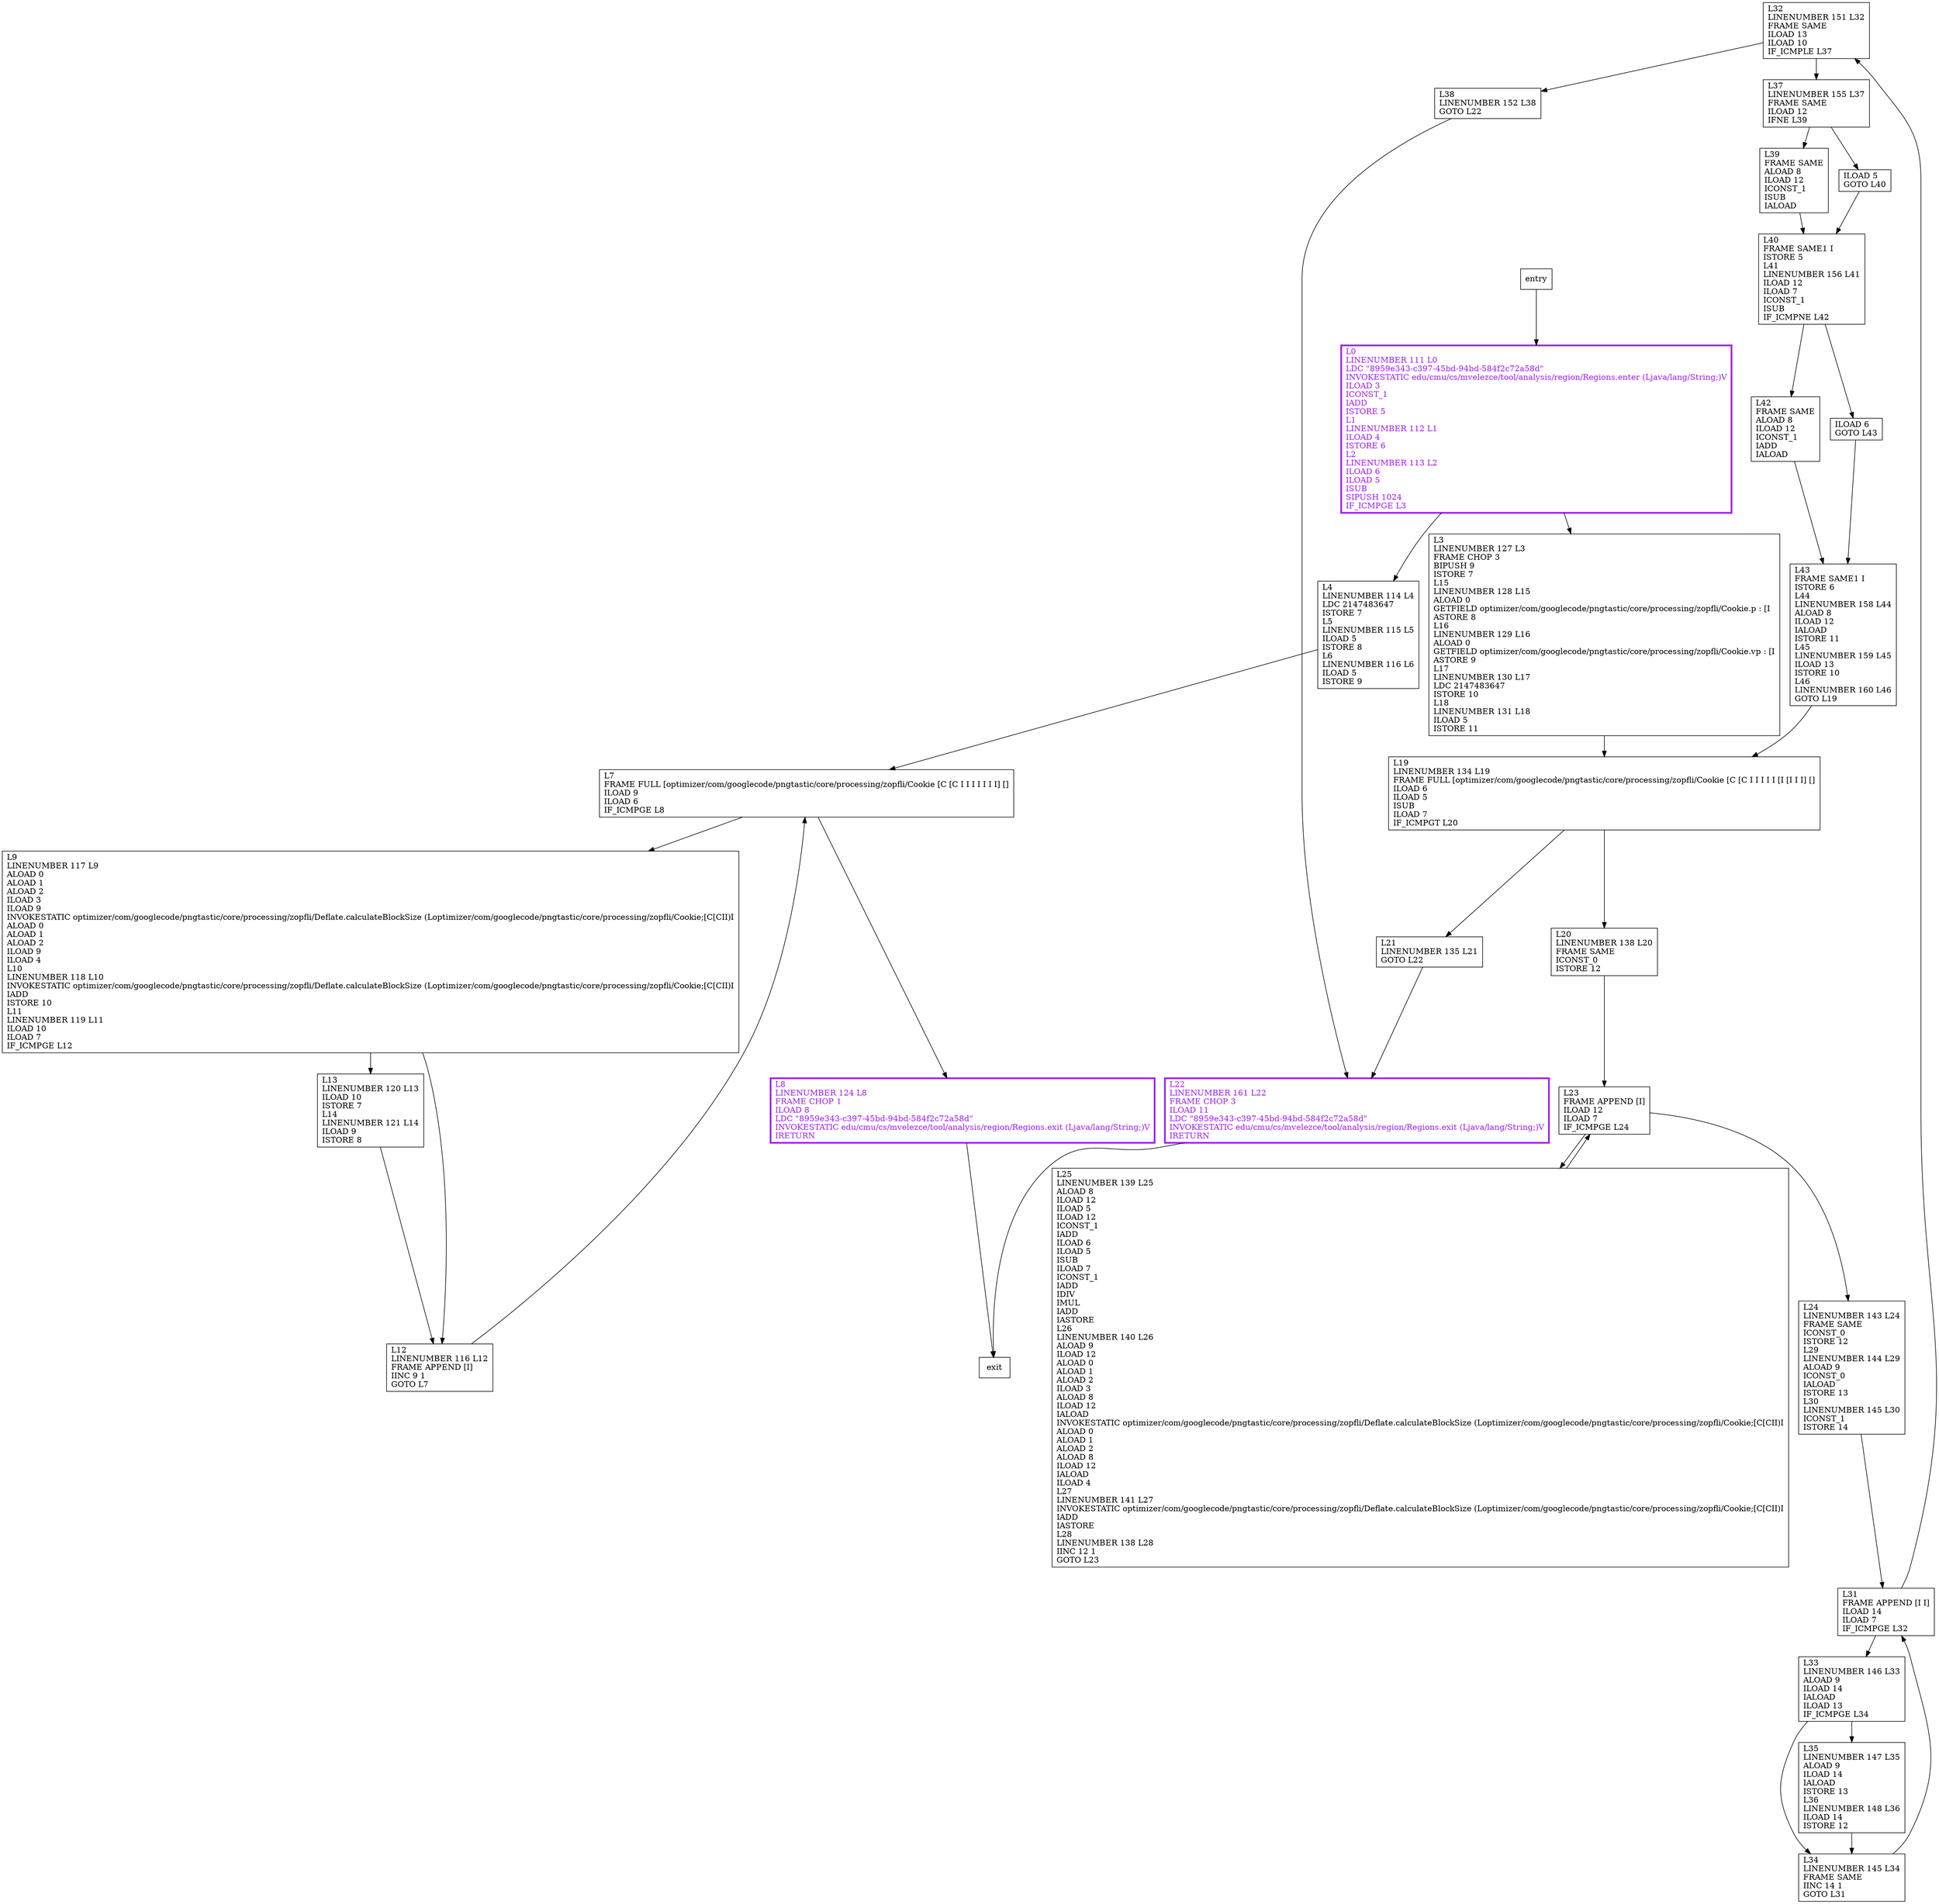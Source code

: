 digraph findMinimum {
node [shape=record];
370797264 [label="L32\lLINENUMBER 151 L32\lFRAME SAME\lILOAD 13\lILOAD 10\lIF_ICMPLE L37\l"];
1880163687 [label="L35\lLINENUMBER 147 L35\lALOAD 9\lILOAD 14\lIALOAD\lISTORE 13\lL36\lLINENUMBER 148 L36\lILOAD 14\lISTORE 12\l"];
1020509772 [label="L23\lFRAME APPEND [I]\lILOAD 12\lILOAD 7\lIF_ICMPGE L24\l"];
1720675898 [label="L4\lLINENUMBER 114 L4\lLDC 2147483647\lISTORE 7\lL5\lLINENUMBER 115 L5\lILOAD 5\lISTORE 8\lL6\lLINENUMBER 116 L6\lILOAD 5\lISTORE 9\l"];
862800884 [label="L12\lLINENUMBER 116 L12\lFRAME APPEND [I]\lIINC 9 1\lGOTO L7\l"];
1684417703 [label="L42\lFRAME SAME\lALOAD 8\lILOAD 12\lICONST_1\lIADD\lIALOAD\l"];
1618391459 [label="L8\lLINENUMBER 124 L8\lFRAME CHOP 1\lILOAD 8\lLDC \"8959e343-c397-45bd-94bd-584f2c72a58d\"\lINVOKESTATIC edu/cmu/cs/mvelezce/tool/analysis/region/Regions.exit (Ljava/lang/String;)V\lIRETURN\l"];
1302425711 [label="L3\lLINENUMBER 127 L3\lFRAME CHOP 3\lBIPUSH 9\lISTORE 7\lL15\lLINENUMBER 128 L15\lALOAD 0\lGETFIELD optimizer/com/googlecode/pngtastic/core/processing/zopfli/Cookie.p : [I\lASTORE 8\lL16\lLINENUMBER 129 L16\lALOAD 0\lGETFIELD optimizer/com/googlecode/pngtastic/core/processing/zopfli/Cookie.vp : [I\lASTORE 9\lL17\lLINENUMBER 130 L17\lLDC 2147483647\lISTORE 10\lL18\lLINENUMBER 131 L18\lILOAD 5\lISTORE 11\l"];
2074106566 [label="L7\lFRAME FULL [optimizer/com/googlecode/pngtastic/core/processing/zopfli/Cookie [C [C I I I I I I I] []\lILOAD 9\lILOAD 6\lIF_ICMPGE L8\l"];
1617207438 [label="L39\lFRAME SAME\lALOAD 8\lILOAD 12\lICONST_1\lISUB\lIALOAD\l"];
1754764438 [label="L19\lLINENUMBER 134 L19\lFRAME FULL [optimizer/com/googlecode/pngtastic/core/processing/zopfli/Cookie [C [C I I I I I [I [I I I] []\lILOAD 6\lILOAD 5\lISUB\lILOAD 7\lIF_ICMPGT L20\l"];
478481373 [label="L21\lLINENUMBER 135 L21\lGOTO L22\l"];
1963552562 [label="L9\lLINENUMBER 117 L9\lALOAD 0\lALOAD 1\lALOAD 2\lILOAD 3\lILOAD 9\lINVOKESTATIC optimizer/com/googlecode/pngtastic/core/processing/zopfli/Deflate.calculateBlockSize (Loptimizer/com/googlecode/pngtastic/core/processing/zopfli/Cookie;[C[CII)I\lALOAD 0\lALOAD 1\lALOAD 2\lILOAD 9\lILOAD 4\lL10\lLINENUMBER 118 L10\lINVOKESTATIC optimizer/com/googlecode/pngtastic/core/processing/zopfli/Deflate.calculateBlockSize (Loptimizer/com/googlecode/pngtastic/core/processing/zopfli/Cookie;[C[CII)I\lIADD\lISTORE 10\lL11\lLINENUMBER 119 L11\lILOAD 10\lILOAD 7\lIF_ICMPGE L12\l"];
781061405 [label="L13\lLINENUMBER 120 L13\lILOAD 10\lISTORE 7\lL14\lLINENUMBER 121 L14\lILOAD 9\lISTORE 8\l"];
1238077930 [label="L40\lFRAME SAME1 I\lISTORE 5\lL41\lLINENUMBER 156 L41\lILOAD 12\lILOAD 7\lICONST_1\lISUB\lIF_ICMPNE L42\l"];
413578432 [label="L38\lLINENUMBER 152 L38\lGOTO L22\l"];
1173277311 [label="L20\lLINENUMBER 138 L20\lFRAME SAME\lICONST_0\lISTORE 12\l"];
1039814562 [label="L33\lLINENUMBER 146 L33\lALOAD 9\lILOAD 14\lIALOAD\lILOAD 13\lIF_ICMPGE L34\l"];
558071925 [label="ILOAD 6\lGOTO L43\l"];
1111301045 [label="L22\lLINENUMBER 161 L22\lFRAME CHOP 3\lILOAD 11\lLDC \"8959e343-c397-45bd-94bd-584f2c72a58d\"\lINVOKESTATIC edu/cmu/cs/mvelezce/tool/analysis/region/Regions.exit (Ljava/lang/String;)V\lIRETURN\l"];
1181737746 [label="L37\lLINENUMBER 155 L37\lFRAME SAME\lILOAD 12\lIFNE L39\l"];
1231781927 [label="L0\lLINENUMBER 111 L0\lLDC \"8959e343-c397-45bd-94bd-584f2c72a58d\"\lINVOKESTATIC edu/cmu/cs/mvelezce/tool/analysis/region/Regions.enter (Ljava/lang/String;)V\lILOAD 3\lICONST_1\lIADD\lISTORE 5\lL1\lLINENUMBER 112 L1\lILOAD 4\lISTORE 6\lL2\lLINENUMBER 113 L2\lILOAD 6\lILOAD 5\lISUB\lSIPUSH 1024\lIF_ICMPGE L3\l"];
1368514759 [label="L34\lLINENUMBER 145 L34\lFRAME SAME\lIINC 14 1\lGOTO L31\l"];
1001529182 [label="L24\lLINENUMBER 143 L24\lFRAME SAME\lICONST_0\lISTORE 12\lL29\lLINENUMBER 144 L29\lALOAD 9\lICONST_0\lIALOAD\lISTORE 13\lL30\lLINENUMBER 145 L30\lICONST_1\lISTORE 14\l"];
146577253 [label="L25\lLINENUMBER 139 L25\lALOAD 8\lILOAD 12\lILOAD 5\lILOAD 12\lICONST_1\lIADD\lILOAD 6\lILOAD 5\lISUB\lILOAD 7\lICONST_1\lIADD\lIDIV\lIMUL\lIADD\lIASTORE\lL26\lLINENUMBER 140 L26\lALOAD 9\lILOAD 12\lALOAD 0\lALOAD 1\lALOAD 2\lILOAD 3\lALOAD 8\lILOAD 12\lIALOAD\lINVOKESTATIC optimizer/com/googlecode/pngtastic/core/processing/zopfli/Deflate.calculateBlockSize (Loptimizer/com/googlecode/pngtastic/core/processing/zopfli/Cookie;[C[CII)I\lALOAD 0\lALOAD 1\lALOAD 2\lALOAD 8\lILOAD 12\lIALOAD\lILOAD 4\lL27\lLINENUMBER 141 L27\lINVOKESTATIC optimizer/com/googlecode/pngtastic/core/processing/zopfli/Deflate.calculateBlockSize (Loptimizer/com/googlecode/pngtastic/core/processing/zopfli/Cookie;[C[CII)I\lIADD\lIASTORE\lL28\lLINENUMBER 138 L28\lIINC 12 1\lGOTO L23\l"];
1879411595 [label="ILOAD 5\lGOTO L40\l"];
696725215 [label="L31\lFRAME APPEND [I I]\lILOAD 14\lILOAD 7\lIF_ICMPGE L32\l"];
2110135813 [label="L43\lFRAME SAME1 I\lISTORE 6\lL44\lLINENUMBER 158 L44\lALOAD 8\lILOAD 12\lIALOAD\lISTORE 11\lL45\lLINENUMBER 159 L45\lILOAD 13\lISTORE 10\lL46\lLINENUMBER 160 L46\lGOTO L19\l"];
entry;
exit;
370797264 -> 413578432;
370797264 -> 1181737746;
1880163687 -> 1368514759;
1020509772 -> 1001529182;
1020509772 -> 146577253;
1720675898 -> 2074106566;
862800884 -> 2074106566;
1684417703 -> 2110135813;
1618391459 -> exit;
1302425711 -> 1754764438;
2074106566 -> 1618391459;
2074106566 -> 1963552562;
1617207438 -> 1238077930;
1754764438 -> 1173277311;
1754764438 -> 478481373;
478481373 -> 1111301045;
1963552562 -> 781061405;
1963552562 -> 862800884;
781061405 -> 862800884;
1238077930 -> 558071925;
1238077930 -> 1684417703;
413578432 -> 1111301045;
1173277311 -> 1020509772;
1039814562 -> 1880163687;
1039814562 -> 1368514759;
558071925 -> 2110135813;
1111301045 -> exit;
1181737746 -> 1617207438;
1181737746 -> 1879411595;
1231781927 -> 1302425711;
1231781927 -> 1720675898;
1368514759 -> 696725215;
entry -> 1231781927;
1001529182 -> 696725215;
146577253 -> 1020509772;
1879411595 -> 1238077930;
696725215 -> 370797264;
696725215 -> 1039814562;
2110135813 -> 1754764438;
1111301045[fontcolor="purple", penwidth=3, color="purple"];
1231781927[fontcolor="purple", penwidth=3, color="purple"];
1618391459[fontcolor="purple", penwidth=3, color="purple"];
}
